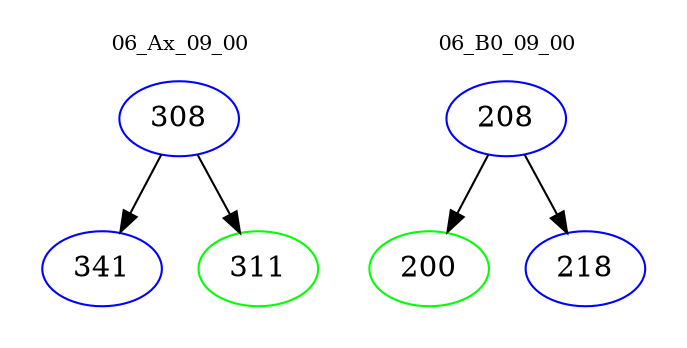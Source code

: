 digraph{
subgraph cluster_0 {
color = white
label = "06_Ax_09_00";
fontsize=10;
T0_308 [label="308", color="blue"]
T0_308 -> T0_341 [color="black"]
T0_341 [label="341", color="blue"]
T0_308 -> T0_311 [color="black"]
T0_311 [label="311", color="green"]
}
subgraph cluster_1 {
color = white
label = "06_B0_09_00";
fontsize=10;
T1_208 [label="208", color="blue"]
T1_208 -> T1_200 [color="black"]
T1_200 [label="200", color="green"]
T1_208 -> T1_218 [color="black"]
T1_218 [label="218", color="blue"]
}
}
